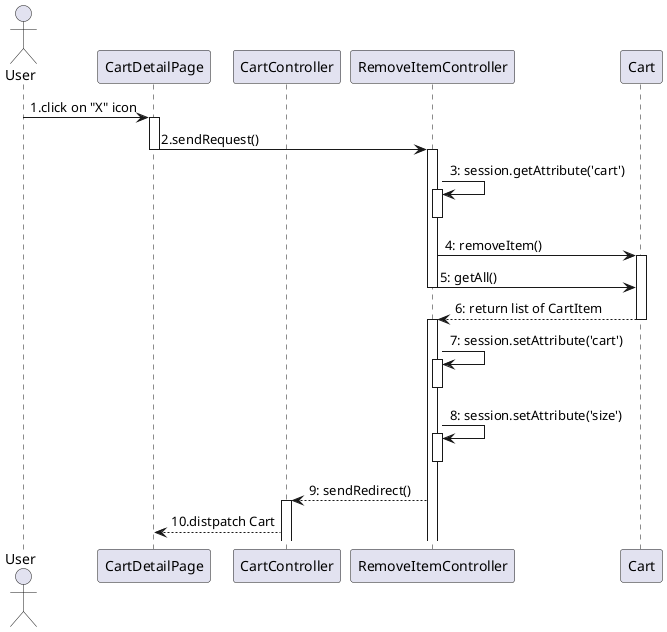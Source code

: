@startuml

actor       User
participant CartDetailPage
participant CartController
participant RemoveItemController
participant Cart

User -> CartDetailPage  ++: 1.click on "X" icon
CartDetailPage -> RemoveItemController --++: 2.sendRequest()
RemoveItemController -> RemoveItemController ++--: 3: session.getAttribute('cart')
RemoveItemController -> Cart ++: 4: removeItem()
RemoveItemController -> Cart --: 5: getAll()
Cart --> RemoveItemController --++: 6: return list of CartItem
RemoveItemController -> RemoveItemController ++--: 7: session.setAttribute('cart')
RemoveItemController -> RemoveItemController ++--: 8: session.setAttribute('size')
RemoveItemController --> CartController ++: 9: sendRedirect()
CartController --> CartDetailPage : 10.distpatch Cart

@enduml